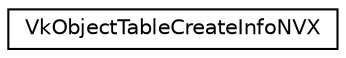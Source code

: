 digraph "Graphical Class Hierarchy"
{
 // LATEX_PDF_SIZE
  edge [fontname="Helvetica",fontsize="10",labelfontname="Helvetica",labelfontsize="10"];
  node [fontname="Helvetica",fontsize="10",shape=record];
  rankdir="LR";
  Node0 [label="VkObjectTableCreateInfoNVX",height=0.2,width=0.4,color="black", fillcolor="white", style="filled",URL="$d3/d91/structVkObjectTableCreateInfoNVX.html",tooltip=" "];
}
